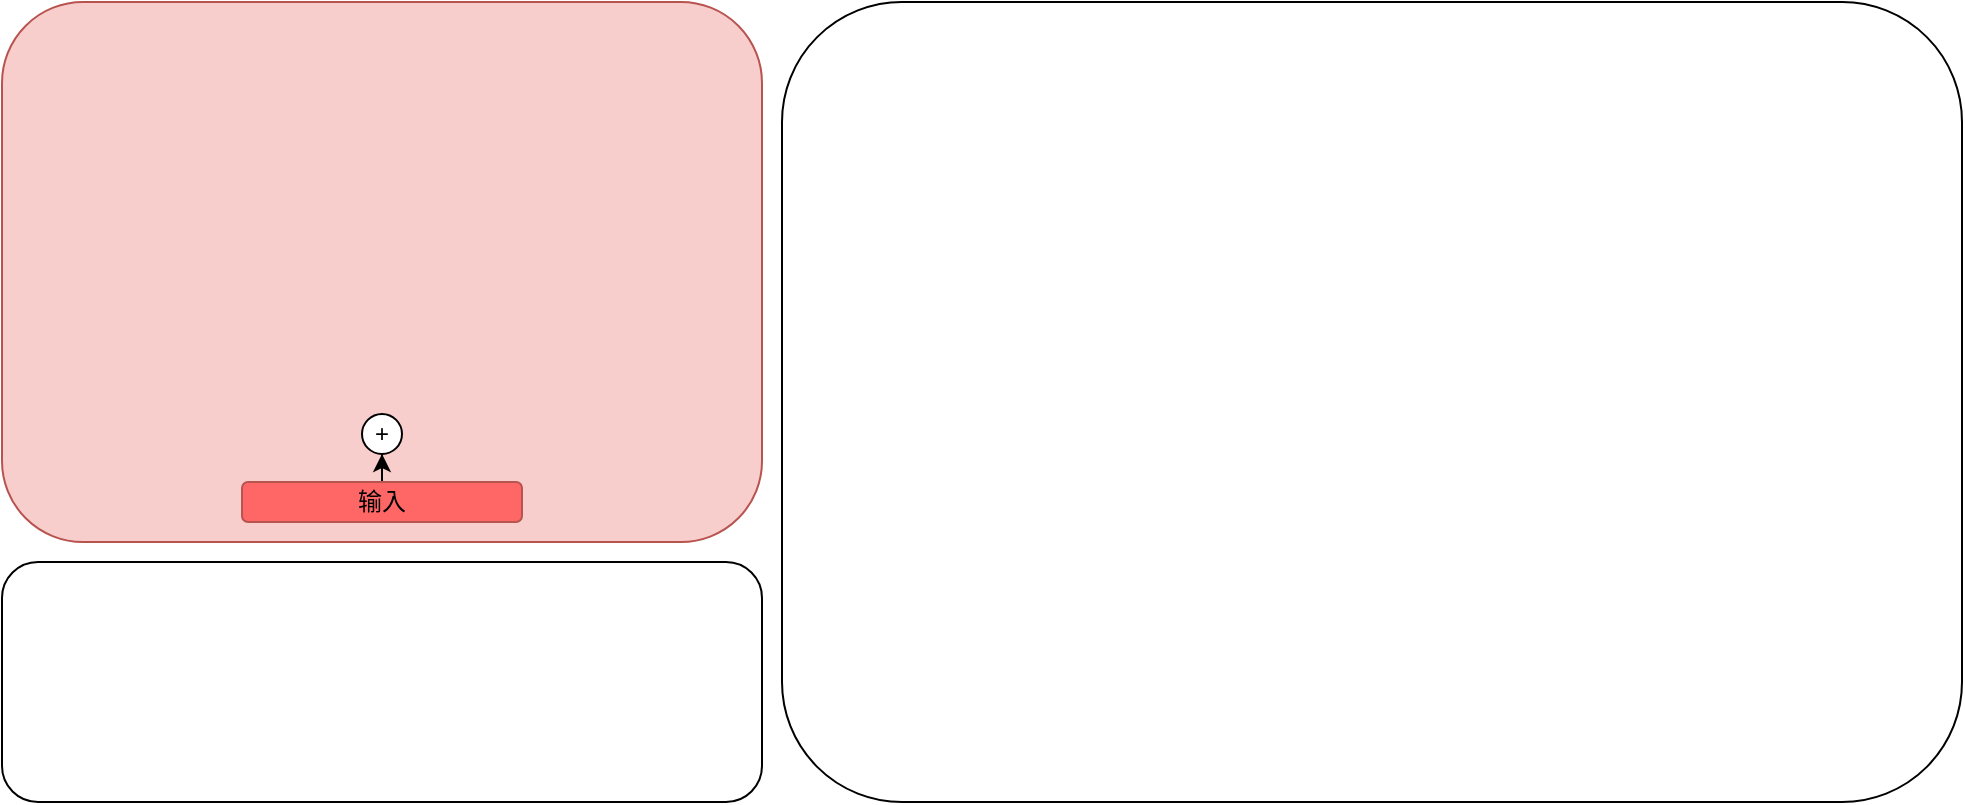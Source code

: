 <mxfile version="24.2.3" type="github">
  <diagram name="第 1 页" id="YlOgD8HyuWCCaGT0y-z9">
    <mxGraphModel dx="1621" dy="458" grid="1" gridSize="10" guides="1" tooltips="1" connect="1" arrows="1" fold="1" page="1" pageScale="1" pageWidth="827" pageHeight="1169" math="0" shadow="0">
      <root>
        <mxCell id="0" />
        <mxCell id="1" parent="0" />
        <mxCell id="GzmQafAF1eVMU9IgYLYu-3" value="" style="rounded=1;whiteSpace=wrap;html=1;fillColor=#f8cecc;strokeColor=#b85450;" vertex="1" parent="1">
          <mxGeometry x="-500" y="30" width="380" height="270" as="geometry" />
        </mxCell>
        <mxCell id="GzmQafAF1eVMU9IgYLYu-5" value="" style="rounded=1;whiteSpace=wrap;html=1;" vertex="1" parent="1">
          <mxGeometry x="-110" y="30" width="590" height="400" as="geometry" />
        </mxCell>
        <mxCell id="GzmQafAF1eVMU9IgYLYu-6" value="" style="rounded=1;whiteSpace=wrap;html=1;" vertex="1" parent="1">
          <mxGeometry x="-500" y="310" width="380" height="120" as="geometry" />
        </mxCell>
        <mxCell id="GzmQafAF1eVMU9IgYLYu-10" style="edgeStyle=orthogonalEdgeStyle;rounded=0;orthogonalLoop=1;jettySize=auto;html=1;entryX=0.5;entryY=1;entryDx=0;entryDy=0;" edge="1" parent="1" source="GzmQafAF1eVMU9IgYLYu-7" target="GzmQafAF1eVMU9IgYLYu-8">
          <mxGeometry relative="1" as="geometry" />
        </mxCell>
        <mxCell id="GzmQafAF1eVMU9IgYLYu-7" value="&lt;pre&gt;输入&lt;/pre&gt;" style="rounded=1;whiteSpace=wrap;html=1;fillColor=#FF6666;strokeColor=#b85450;" vertex="1" parent="1">
          <mxGeometry x="-380" y="270" width="140" height="20" as="geometry" />
        </mxCell>
        <mxCell id="GzmQafAF1eVMU9IgYLYu-8" value="+" style="ellipse;whiteSpace=wrap;html=1;" vertex="1" parent="1">
          <mxGeometry x="-320" y="236" width="20" height="20" as="geometry" />
        </mxCell>
      </root>
    </mxGraphModel>
  </diagram>
</mxfile>

